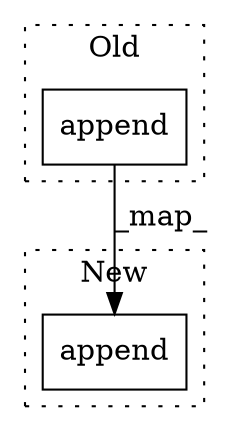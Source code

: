 digraph G {
subgraph cluster0 {
1 [label="append" a="32" s="12446,12453" l="7,-11" shape="box"];
label = "Old";
style="dotted";
}
subgraph cluster1 {
2 [label="append" a="32" s="12549,12556" l="7,-11" shape="box"];
label = "New";
style="dotted";
}
1 -> 2 [label="_map_"];
}